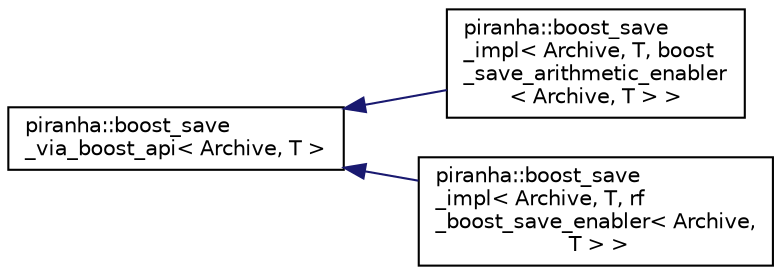 digraph "Graphical Class Hierarchy"
{
  edge [fontname="Helvetica",fontsize="10",labelfontname="Helvetica",labelfontsize="10"];
  node [fontname="Helvetica",fontsize="10",shape=record];
  rankdir="LR";
  Node0 [label="piranha::boost_save\l_via_boost_api\< Archive, T \>",height=0.2,width=0.4,color="black", fillcolor="white", style="filled",URL="$structpiranha_1_1boost__save__via__boost__api.html",tooltip="Implementation of piranha::boost_save() via the Boost API. "];
  Node0 -> Node1 [dir="back",color="midnightblue",fontsize="10",style="solid",fontname="Helvetica"];
  Node1 [label="piranha::boost_save\l_impl\< Archive, T, boost\l_save_arithmetic_enabler\l\< Archive, T \> \>",height=0.2,width=0.4,color="black", fillcolor="white", style="filled",URL="$structpiranha_1_1boost__save__impl_3_01_archive_00_01_t_00_01boost__save__arithmetic__enabler_3_01_archive_00_01_t_01_4_01_4.html",tooltip="Specialisation of piranha::boost_save() for arithmetic types. "];
  Node0 -> Node2 [dir="back",color="midnightblue",fontsize="10",style="solid",fontname="Helvetica"];
  Node2 [label="piranha::boost_save\l_impl\< Archive, T, rf\l_boost_save_enabler\< Archive,\l T \> \>",height=0.2,width=0.4,color="black", fillcolor="white", style="filled",URL="$structpiranha_1_1boost__save__impl_3_01_archive_00_01_t_00_01rf__boost__save__enabler_3_01_archive_00_01_t_01_4_01_4.html",tooltip="Specialisation of piranha::boost_save() for piranha::rational_function. "];
}
